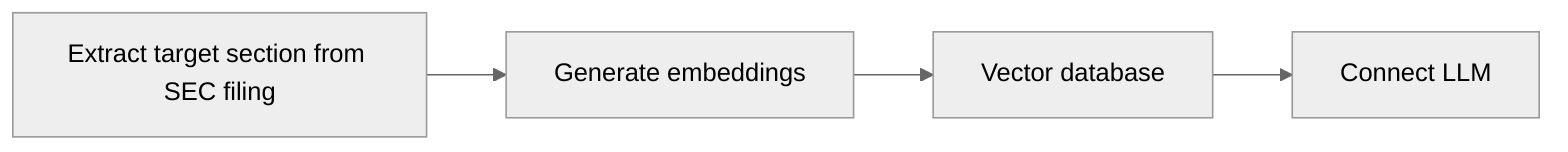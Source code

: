 ---
config:
  look: classic
  theme: neutral
---
flowchart LR
    section["Extract target section from SEC filing"] --> embeddings["Generate embeddings"]
    embeddings --> vectordb["Vector database"]
    vectordb --> llm["Connect LLM"]